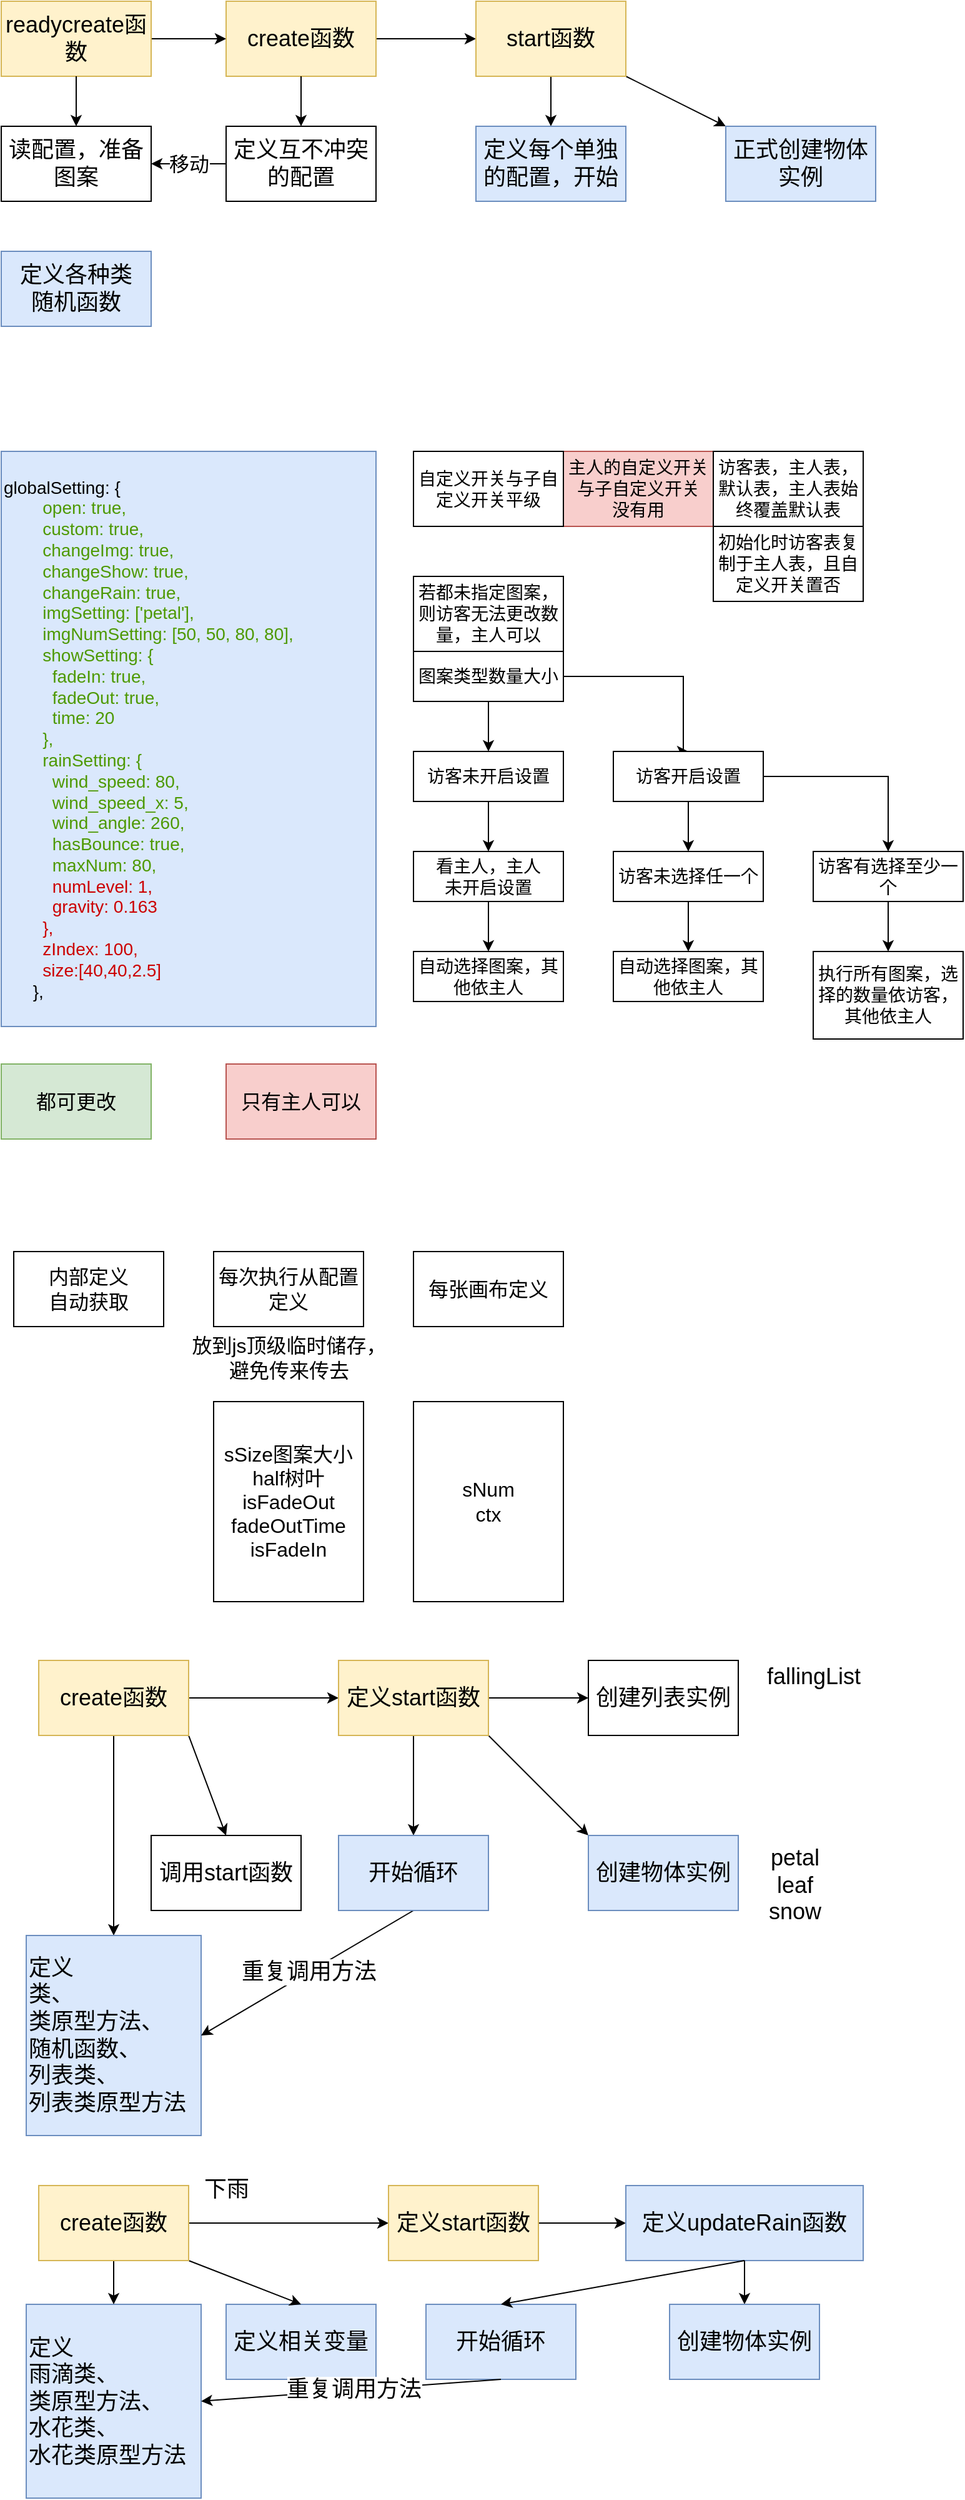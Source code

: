<mxfile version="22.1.18" type="device">
  <diagram name="第 1 页" id="Ha-VtkuZgDi8NN0ObizK">
    <mxGraphModel dx="1434" dy="835" grid="1" gridSize="10" guides="1" tooltips="1" connect="1" arrows="1" fold="1" page="1" pageScale="1" pageWidth="827" pageHeight="1169" math="0" shadow="0">
      <root>
        <mxCell id="0" />
        <mxCell id="1" parent="0" />
        <mxCell id="-v43fWclOVA6Y4llHxQn-8" style="edgeStyle=orthogonalEdgeStyle;rounded=0;orthogonalLoop=1;jettySize=auto;html=1;exitX=1;exitY=0.5;exitDx=0;exitDy=0;entryX=0;entryY=0.5;entryDx=0;entryDy=0;fontFamily=Helvetica;fontSize=18;fontColor=default;" parent="1" source="-v43fWclOVA6Y4llHxQn-1" target="-v43fWclOVA6Y4llHxQn-5" edge="1">
          <mxGeometry relative="1" as="geometry" />
        </mxCell>
        <mxCell id="-v43fWclOVA6Y4llHxQn-1" value="create函数" style="whiteSpace=wrap;html=1;fontSize=18;fillColor=#fff2cc;strokeColor=#d6b656;" parent="1" vertex="1">
          <mxGeometry x="200" y="40" width="120" height="60" as="geometry" />
        </mxCell>
        <mxCell id="-v43fWclOVA6Y4llHxQn-4" value="定义各种类&lt;br&gt;随机函数" style="whiteSpace=wrap;html=1;strokeColor=#6c8ebf;fontFamily=Helvetica;fontSize=18;fillColor=#dae8fc;align=center;" parent="1" vertex="1">
          <mxGeometry x="20" y="240" width="120" height="60" as="geometry" />
        </mxCell>
        <mxCell id="-v43fWclOVA6Y4llHxQn-12" style="rounded=0;orthogonalLoop=1;jettySize=auto;html=1;exitX=1;exitY=1;exitDx=0;exitDy=0;entryX=0;entryY=0;entryDx=0;entryDy=0;fontFamily=Helvetica;fontSize=18;fontColor=default;" parent="1" source="-v43fWclOVA6Y4llHxQn-5" target="-v43fWclOVA6Y4llHxQn-7" edge="1">
          <mxGeometry relative="1" as="geometry" />
        </mxCell>
        <mxCell id="-v43fWclOVA6Y4llHxQn-15" style="edgeStyle=orthogonalEdgeStyle;rounded=0;orthogonalLoop=1;jettySize=auto;html=1;exitX=0.5;exitY=1;exitDx=0;exitDy=0;entryX=0.5;entryY=0;entryDx=0;entryDy=0;fontFamily=Helvetica;fontSize=18;fontColor=default;" parent="1" source="-v43fWclOVA6Y4llHxQn-5" target="-v43fWclOVA6Y4llHxQn-14" edge="1">
          <mxGeometry relative="1" as="geometry" />
        </mxCell>
        <mxCell id="-v43fWclOVA6Y4llHxQn-5" value="start函数" style="whiteSpace=wrap;html=1;strokeColor=#d6b656;fontFamily=Helvetica;fontSize=18;fillColor=#fff2cc;" parent="1" vertex="1">
          <mxGeometry x="400" y="40" width="120" height="60" as="geometry" />
        </mxCell>
        <mxCell id="-v43fWclOVA6Y4llHxQn-7" value="正式创建物体实例" style="whiteSpace=wrap;html=1;strokeColor=#6c8ebf;fontFamily=Helvetica;fontSize=18;fillColor=#dae8fc;" parent="1" vertex="1">
          <mxGeometry x="600" y="140" width="120" height="60" as="geometry" />
        </mxCell>
        <mxCell id="-v43fWclOVA6Y4llHxQn-14" value="定义每个单独的配置，开始" style="whiteSpace=wrap;html=1;strokeColor=#6c8ebf;fontFamily=Helvetica;fontSize=18;fillColor=#dae8fc;" parent="1" vertex="1">
          <mxGeometry x="400" y="140" width="120" height="60" as="geometry" />
        </mxCell>
        <mxCell id="-v43fWclOVA6Y4llHxQn-21" value="定义&lt;br&gt;雨滴类、&lt;br&gt;类原型方法、&lt;br&gt;水花类、&lt;br&gt;水花类原型方法" style="whiteSpace=wrap;html=1;strokeColor=#6c8ebf;fontFamily=Helvetica;fontSize=18;fillColor=#dae8fc;align=left;" parent="1" vertex="1">
          <mxGeometry x="40" y="1882" width="140" height="155" as="geometry" />
        </mxCell>
        <mxCell id="-v43fWclOVA6Y4llHxQn-22" value="定义相关变量" style="whiteSpace=wrap;html=1;strokeColor=#6c8ebf;fontFamily=Helvetica;fontSize=18;fillColor=#dae8fc;" parent="1" vertex="1">
          <mxGeometry x="200" y="1882" width="120" height="60" as="geometry" />
        </mxCell>
        <mxCell id="-v43fWclOVA6Y4llHxQn-23" style="edgeStyle=orthogonalEdgeStyle;rounded=0;orthogonalLoop=1;jettySize=auto;html=1;exitX=1;exitY=0.5;exitDx=0;exitDy=0;entryX=0;entryY=0.5;entryDx=0;entryDy=0;fontFamily=Helvetica;fontSize=18;fontColor=default;" parent="1" source="-v43fWclOVA6Y4llHxQn-24" target="-v43fWclOVA6Y4llHxQn-25" edge="1">
          <mxGeometry relative="1" as="geometry" />
        </mxCell>
        <mxCell id="-v43fWclOVA6Y4llHxQn-26" style="edgeStyle=orthogonalEdgeStyle;rounded=0;orthogonalLoop=1;jettySize=auto;html=1;exitX=0.5;exitY=1;exitDx=0;exitDy=0;entryX=0.5;entryY=0;entryDx=0;entryDy=0;fontFamily=Helvetica;fontSize=18;fontColor=default;" parent="1" source="-v43fWclOVA6Y4llHxQn-24" target="-v43fWclOVA6Y4llHxQn-21" edge="1">
          <mxGeometry relative="1" as="geometry" />
        </mxCell>
        <mxCell id="-v43fWclOVA6Y4llHxQn-27" style="rounded=0;orthogonalLoop=1;jettySize=auto;html=1;exitX=1;exitY=1;exitDx=0;exitDy=0;entryX=0.5;entryY=0;entryDx=0;entryDy=0;fontFamily=Helvetica;fontSize=18;fontColor=default;" parent="1" source="-v43fWclOVA6Y4llHxQn-24" target="-v43fWclOVA6Y4llHxQn-22" edge="1">
          <mxGeometry relative="1" as="geometry" />
        </mxCell>
        <mxCell id="-v43fWclOVA6Y4llHxQn-24" value="create函数" style="whiteSpace=wrap;html=1;fontSize=18;fillColor=#fff2cc;strokeColor=#d6b656;" parent="1" vertex="1">
          <mxGeometry x="50" y="1787" width="120" height="60" as="geometry" />
        </mxCell>
        <mxCell id="-v43fWclOVA6Y4llHxQn-29" style="edgeStyle=orthogonalEdgeStyle;rounded=0;orthogonalLoop=1;jettySize=auto;html=1;entryX=0;entryY=0.5;entryDx=0;entryDy=0;fontFamily=Helvetica;fontSize=18;fontColor=default;" parent="1" source="-v43fWclOVA6Y4llHxQn-25" target="-v43fWclOVA6Y4llHxQn-28" edge="1">
          <mxGeometry relative="1" as="geometry" />
        </mxCell>
        <mxCell id="-v43fWclOVA6Y4llHxQn-25" value="定义start函数" style="whiteSpace=wrap;html=1;strokeColor=#d6b656;fontFamily=Helvetica;fontSize=18;fillColor=#fff2cc;" parent="1" vertex="1">
          <mxGeometry x="330" y="1787" width="120" height="60" as="geometry" />
        </mxCell>
        <mxCell id="-v43fWclOVA6Y4llHxQn-28" value="定义updateRain函数" style="whiteSpace=wrap;html=1;strokeColor=#6c8ebf;fontFamily=Helvetica;fontSize=18;fillColor=#dae8fc;" parent="1" vertex="1">
          <mxGeometry x="520" y="1787" width="190" height="60" as="geometry" />
        </mxCell>
        <mxCell id="-v43fWclOVA6Y4llHxQn-30" value="开始循环" style="whiteSpace=wrap;html=1;strokeColor=#6c8ebf;fontFamily=Helvetica;fontSize=18;fillColor=#dae8fc;" parent="1" vertex="1">
          <mxGeometry x="360" y="1882" width="120" height="60" as="geometry" />
        </mxCell>
        <mxCell id="-v43fWclOVA6Y4llHxQn-32" style="rounded=0;orthogonalLoop=1;jettySize=auto;html=1;exitX=0.5;exitY=1;exitDx=0;exitDy=0;entryX=0.5;entryY=0;entryDx=0;entryDy=0;fontFamily=Helvetica;fontSize=18;fontColor=default;" parent="1" source="-v43fWclOVA6Y4llHxQn-28" target="-v43fWclOVA6Y4llHxQn-30" edge="1">
          <mxGeometry relative="1" as="geometry">
            <mxPoint x="580" y="1882" as="sourcePoint" />
            <mxPoint x="670" y="1917" as="targetPoint" />
          </mxGeometry>
        </mxCell>
        <mxCell id="-v43fWclOVA6Y4llHxQn-34" style="rounded=0;orthogonalLoop=1;jettySize=auto;html=1;exitX=0.5;exitY=1;exitDx=0;exitDy=0;entryX=1;entryY=0.5;entryDx=0;entryDy=0;fontFamily=Helvetica;fontSize=18;fontColor=default;" parent="1" source="-v43fWclOVA6Y4llHxQn-30" target="-v43fWclOVA6Y4llHxQn-21" edge="1">
          <mxGeometry relative="1" as="geometry">
            <mxPoint x="420" y="1957" as="sourcePoint" />
            <mxPoint x="250" y="2082" as="targetPoint" />
          </mxGeometry>
        </mxCell>
        <mxCell id="-v43fWclOVA6Y4llHxQn-35" value="重复调用方法" style="edgeLabel;html=1;align=center;verticalAlign=middle;resizable=0;points=[];fontSize=18;fontFamily=Helvetica;fontColor=default;" parent="-v43fWclOVA6Y4llHxQn-34" vertex="1" connectable="0">
          <mxGeometry x="-0.016" y="-1" relative="1" as="geometry">
            <mxPoint as="offset" />
          </mxGeometry>
        </mxCell>
        <mxCell id="-v43fWclOVA6Y4llHxQn-36" style="rounded=0;orthogonalLoop=1;jettySize=auto;html=1;exitX=0.5;exitY=1;exitDx=0;exitDy=0;entryX=0.5;entryY=0;entryDx=0;entryDy=0;fontFamily=Helvetica;fontSize=18;fontColor=default;" parent="1" source="-v43fWclOVA6Y4llHxQn-28" target="-v43fWclOVA6Y4llHxQn-37" edge="1">
          <mxGeometry relative="1" as="geometry">
            <mxPoint x="560" y="1887" as="sourcePoint" />
          </mxGeometry>
        </mxCell>
        <mxCell id="-v43fWclOVA6Y4llHxQn-37" value="创建物体实例" style="whiteSpace=wrap;html=1;strokeColor=#6c8ebf;fontFamily=Helvetica;fontSize=18;fillColor=#dae8fc;" parent="1" vertex="1">
          <mxGeometry x="555" y="1882" width="120" height="60" as="geometry" />
        </mxCell>
        <mxCell id="-v43fWclOVA6Y4llHxQn-38" value="下雨" style="text;html=1;align=center;verticalAlign=middle;resizable=0;points=[];autosize=1;strokeColor=none;fillColor=none;fontSize=18;fontFamily=Helvetica;fontColor=default;" parent="1" vertex="1">
          <mxGeometry x="170" y="1770" width="60" height="40" as="geometry" />
        </mxCell>
        <mxCell id="6_2D1eftYS68OU7fFk1C-2" value="&lt;div style=&quot;font-size: 14px;&quot;&gt;&lt;font style=&quot;font-size: 14px;&quot;&gt;globalSetting: {&lt;/font&gt;&lt;/div&gt;&lt;div style=&quot;font-size: 14px;&quot;&gt;&lt;font style=&quot;font-size: 14px;&quot;&gt;&amp;nbsp; &amp;nbsp; &amp;nbsp; &amp;nbsp;&amp;nbsp;&lt;font color=&quot;#4d9900&quot;&gt;open: true,&lt;/font&gt;&lt;/font&gt;&lt;/div&gt;&lt;div style=&quot;font-size: 14px;&quot;&gt;&lt;font color=&quot;#4d9900&quot; style=&quot;font-size: 14px;&quot;&gt;&amp;nbsp; &amp;nbsp; &amp;nbsp; &amp;nbsp; custom: true,&lt;/font&gt;&lt;/div&gt;&lt;div style=&quot;font-size: 14px;&quot;&gt;&lt;font color=&quot;#4d9900&quot; style=&quot;font-size: 14px;&quot;&gt;&amp;nbsp; &amp;nbsp; &amp;nbsp; &amp;nbsp; changeImg: true,&lt;/font&gt;&lt;/div&gt;&lt;div style=&quot;font-size: 14px;&quot;&gt;&lt;font color=&quot;#4d9900&quot; style=&quot;font-size: 14px;&quot;&gt;&amp;nbsp; &amp;nbsp; &amp;nbsp; &amp;nbsp; changeShow: true,&lt;/font&gt;&lt;/div&gt;&lt;div style=&quot;font-size: 14px;&quot;&gt;&lt;font color=&quot;#4d9900&quot; style=&quot;font-size: 14px;&quot;&gt;&amp;nbsp; &amp;nbsp; &amp;nbsp; &amp;nbsp; changeRain: true,&lt;/font&gt;&lt;/div&gt;&lt;div style=&quot;font-size: 14px;&quot;&gt;&lt;font color=&quot;#4d9900&quot; style=&quot;font-size: 14px;&quot;&gt;&amp;nbsp; &amp;nbsp; &amp;nbsp; &amp;nbsp; imgSetting: [&#39;petal&#39;],&lt;/font&gt;&lt;/div&gt;&lt;div style=&quot;font-size: 14px;&quot;&gt;&lt;font color=&quot;#4d9900&quot; style=&quot;font-size: 14px;&quot;&gt;&amp;nbsp; &amp;nbsp; &amp;nbsp; &amp;nbsp; imgNumSetting: [50, 50, 80, 80],&lt;/font&gt;&lt;/div&gt;&lt;div style=&quot;font-size: 14px;&quot;&gt;&lt;font color=&quot;#4d9900&quot; style=&quot;font-size: 14px;&quot;&gt;&amp;nbsp; &amp;nbsp; &amp;nbsp; &amp;nbsp; showSetting: {&lt;/font&gt;&lt;/div&gt;&lt;div style=&quot;font-size: 14px;&quot;&gt;&lt;font color=&quot;#4d9900&quot; style=&quot;font-size: 14px;&quot;&gt;&amp;nbsp; &amp;nbsp; &amp;nbsp; &amp;nbsp; &amp;nbsp; fadeIn: true,&lt;/font&gt;&lt;/div&gt;&lt;div style=&quot;font-size: 14px;&quot;&gt;&lt;font color=&quot;#4d9900&quot; style=&quot;font-size: 14px;&quot;&gt;&amp;nbsp; &amp;nbsp; &amp;nbsp; &amp;nbsp; &amp;nbsp; fadeOut: true,&lt;/font&gt;&lt;/div&gt;&lt;div style=&quot;font-size: 14px;&quot;&gt;&lt;font color=&quot;#4d9900&quot; style=&quot;font-size: 14px;&quot;&gt;&amp;nbsp; &amp;nbsp; &amp;nbsp; &amp;nbsp; &amp;nbsp; time: 20&lt;/font&gt;&lt;/div&gt;&lt;div style=&quot;font-size: 14px;&quot;&gt;&lt;font color=&quot;#4d9900&quot; style=&quot;font-size: 14px;&quot;&gt;&amp;nbsp; &amp;nbsp; &amp;nbsp; &amp;nbsp; },&lt;/font&gt;&lt;/div&gt;&lt;div style=&quot;font-size: 14px;&quot;&gt;&lt;font color=&quot;#4d9900&quot; style=&quot;font-size: 14px;&quot;&gt;&amp;nbsp; &amp;nbsp; &amp;nbsp; &amp;nbsp; rainSetting: {&lt;/font&gt;&lt;/div&gt;&lt;div style=&quot;font-size: 14px;&quot;&gt;&lt;font color=&quot;#4d9900&quot; style=&quot;font-size: 14px;&quot;&gt;&amp;nbsp; &amp;nbsp; &amp;nbsp; &amp;nbsp; &amp;nbsp; wind_speed: 80,&lt;/font&gt;&lt;/div&gt;&lt;div style=&quot;font-size: 14px;&quot;&gt;&lt;font color=&quot;#4d9900&quot; style=&quot;font-size: 14px;&quot;&gt;&amp;nbsp; &amp;nbsp; &amp;nbsp; &amp;nbsp; &amp;nbsp; wind_speed_x: 5,&lt;/font&gt;&lt;/div&gt;&lt;div style=&quot;font-size: 14px;&quot;&gt;&lt;font color=&quot;#4d9900&quot; style=&quot;font-size: 14px;&quot;&gt;&amp;nbsp; &amp;nbsp; &amp;nbsp; &amp;nbsp; &amp;nbsp; wind_angle: 260,&lt;/font&gt;&lt;/div&gt;&lt;div style=&quot;font-size: 14px;&quot;&gt;&lt;font color=&quot;#4d9900&quot; style=&quot;font-size: 14px;&quot;&gt;&amp;nbsp; &amp;nbsp; &amp;nbsp; &amp;nbsp; &amp;nbsp; hasBounce: true,&lt;/font&gt;&lt;/div&gt;&lt;div style=&quot;font-size: 14px;&quot;&gt;&lt;font color=&quot;#4d9900&quot; style=&quot;font-size: 14px;&quot;&gt;&amp;nbsp; &amp;nbsp; &amp;nbsp; &amp;nbsp; &amp;nbsp; maxNum: 80,&lt;/font&gt;&lt;/div&gt;&lt;div style=&quot;font-size: 14px;&quot;&gt;&lt;font style=&quot;font-size: 14px;&quot;&gt;&amp;nbsp; &amp;nbsp; &amp;nbsp; &amp;nbsp; &amp;nbsp; &lt;font color=&quot;#cc0000&quot;&gt;numLevel: 1,&lt;/font&gt;&lt;/font&gt;&lt;/div&gt;&lt;div style=&quot;font-size: 14px;&quot;&gt;&lt;font color=&quot;#cc0000&quot; style=&quot;font-size: 14px;&quot;&gt;&amp;nbsp; &amp;nbsp; &amp;nbsp; &amp;nbsp; &amp;nbsp; gravity: 0.163&lt;/font&gt;&lt;/div&gt;&lt;div style=&quot;font-size: 14px;&quot;&gt;&lt;font color=&quot;#cc0000&quot; style=&quot;font-size: 14px;&quot;&gt;&amp;nbsp; &amp;nbsp; &amp;nbsp; &amp;nbsp; },&lt;/font&gt;&lt;/div&gt;&lt;div style=&quot;font-size: 14px;&quot;&gt;&lt;font color=&quot;#cc0000&quot; style=&quot;font-size: 14px;&quot;&gt;&amp;nbsp; &amp;nbsp; &amp;nbsp; &amp;nbsp; zIndex: 100,&lt;/font&gt;&lt;/div&gt;&lt;div style=&quot;font-size: 14px;&quot;&gt;&lt;font color=&quot;#cc0000&quot; style=&quot;font-size: 14px;&quot;&gt;&amp;nbsp; &amp;nbsp; &amp;nbsp; &amp;nbsp; size:[40,40,2.5]&lt;/font&gt;&lt;/div&gt;&lt;div style=&quot;font-size: 14px;&quot;&gt;&lt;font style=&quot;font-size: 14px;&quot;&gt;&amp;nbsp; &amp;nbsp; &amp;nbsp; },&lt;/font&gt;&lt;/div&gt;" style="whiteSpace=wrap;html=1;strokeColor=#6c8ebf;fontFamily=Helvetica;fontSize=14;fillColor=#dae8fc;align=left;" parent="1" vertex="1">
          <mxGeometry x="20" y="400" width="300" height="460" as="geometry" />
        </mxCell>
        <mxCell id="6_2D1eftYS68OU7fFk1C-5" value="" style="edgeStyle=orthogonalEdgeStyle;rounded=0;orthogonalLoop=1;jettySize=auto;html=1;fontSize=14;" parent="1" source="6_2D1eftYS68OU7fFk1C-3" target="6_2D1eftYS68OU7fFk1C-4" edge="1">
          <mxGeometry relative="1" as="geometry" />
        </mxCell>
        <mxCell id="6_2D1eftYS68OU7fFk1C-3" value="图案类型数量大小" style="whiteSpace=wrap;html=1;strokeColor=default;fontFamily=Helvetica;fontSize=14;fontColor=default;fillColor=default;" parent="1" vertex="1">
          <mxGeometry x="350" y="560" width="120" height="40" as="geometry" />
        </mxCell>
        <mxCell id="6_2D1eftYS68OU7fFk1C-7" value="" style="edgeStyle=orthogonalEdgeStyle;rounded=0;orthogonalLoop=1;jettySize=auto;html=1;fontSize=14;" parent="1" source="6_2D1eftYS68OU7fFk1C-4" target="6_2D1eftYS68OU7fFk1C-6" edge="1">
          <mxGeometry relative="1" as="geometry" />
        </mxCell>
        <mxCell id="6_2D1eftYS68OU7fFk1C-4" value="访客未开启设置" style="whiteSpace=wrap;html=1;strokeColor=default;fontFamily=Helvetica;fontSize=14;fontColor=default;fillColor=default;imageWidth=24;" parent="1" vertex="1">
          <mxGeometry x="350" y="640" width="120" height="40" as="geometry" />
        </mxCell>
        <mxCell id="6_2D1eftYS68OU7fFk1C-9" value="" style="edgeStyle=orthogonalEdgeStyle;rounded=0;orthogonalLoop=1;jettySize=auto;html=1;fontSize=14;" parent="1" source="6_2D1eftYS68OU7fFk1C-6" target="6_2D1eftYS68OU7fFk1C-8" edge="1">
          <mxGeometry relative="1" as="geometry" />
        </mxCell>
        <mxCell id="6_2D1eftYS68OU7fFk1C-6" value="看主人，主人&lt;br&gt;未开启设置" style="whiteSpace=wrap;html=1;strokeColor=default;fontFamily=Helvetica;fontSize=14;fontColor=default;fillColor=default;" parent="1" vertex="1">
          <mxGeometry x="350" y="720" width="120" height="40" as="geometry" />
        </mxCell>
        <mxCell id="6_2D1eftYS68OU7fFk1C-8" value="自动选择图案，其他依主人" style="whiteSpace=wrap;html=1;strokeColor=default;fontFamily=Helvetica;fontSize=14;fontColor=default;fillColor=default;" parent="1" vertex="1">
          <mxGeometry x="350" y="800" width="120" height="40" as="geometry" />
        </mxCell>
        <mxCell id="6_2D1eftYS68OU7fFk1C-10" value="" style="edgeStyle=orthogonalEdgeStyle;rounded=0;orthogonalLoop=1;jettySize=auto;html=1;fontSize=14;exitX=1;exitY=0.5;exitDx=0;exitDy=0;entryX=0.5;entryY=0;entryDx=0;entryDy=0;" parent="1" source="6_2D1eftYS68OU7fFk1C-3" target="6_2D1eftYS68OU7fFk1C-17" edge="1">
          <mxGeometry relative="1" as="geometry">
            <mxPoint x="540" y="590" as="sourcePoint" />
            <mxPoint x="565" y="665" as="targetPoint" />
            <Array as="points">
              <mxPoint x="566" y="580" />
            </Array>
          </mxGeometry>
        </mxCell>
        <mxCell id="6_2D1eftYS68OU7fFk1C-16" value="" style="edgeStyle=orthogonalEdgeStyle;rounded=0;orthogonalLoop=1;jettySize=auto;html=1;fontSize=14;" parent="1" source="6_2D1eftYS68OU7fFk1C-17" target="6_2D1eftYS68OU7fFk1C-19" edge="1">
          <mxGeometry relative="1" as="geometry" />
        </mxCell>
        <mxCell id="6_2D1eftYS68OU7fFk1C-17" value="访客开启设置" style="whiteSpace=wrap;html=1;strokeColor=default;fontFamily=Helvetica;fontSize=14;fontColor=default;fillColor=default;imageWidth=24;" parent="1" vertex="1">
          <mxGeometry x="510" y="640" width="120" height="40" as="geometry" />
        </mxCell>
        <mxCell id="6_2D1eftYS68OU7fFk1C-18" value="" style="edgeStyle=orthogonalEdgeStyle;rounded=0;orthogonalLoop=1;jettySize=auto;html=1;fontSize=14;" parent="1" source="6_2D1eftYS68OU7fFk1C-19" target="6_2D1eftYS68OU7fFk1C-20" edge="1">
          <mxGeometry relative="1" as="geometry" />
        </mxCell>
        <mxCell id="6_2D1eftYS68OU7fFk1C-19" value="访客未选择任一个" style="whiteSpace=wrap;html=1;strokeColor=default;fontFamily=Helvetica;fontSize=14;fontColor=default;fillColor=default;" parent="1" vertex="1">
          <mxGeometry x="510" y="720" width="120" height="40" as="geometry" />
        </mxCell>
        <mxCell id="6_2D1eftYS68OU7fFk1C-20" value="自动选择图案，其他依主人" style="whiteSpace=wrap;html=1;strokeColor=default;fontFamily=Helvetica;fontSize=14;fontColor=default;fillColor=default;" parent="1" vertex="1">
          <mxGeometry x="510" y="800" width="120" height="40" as="geometry" />
        </mxCell>
        <mxCell id="6_2D1eftYS68OU7fFk1C-21" value="若都未指定图案，则访客无法更改数量，主人可以" style="whiteSpace=wrap;html=1;strokeColor=default;fontFamily=Helvetica;fontSize=14;fontColor=default;fillColor=default;imageWidth=24;" parent="1" vertex="1">
          <mxGeometry x="350" y="500" width="120" height="60" as="geometry" />
        </mxCell>
        <mxCell id="6_2D1eftYS68OU7fFk1C-22" value="" style="edgeStyle=orthogonalEdgeStyle;rounded=0;orthogonalLoop=1;jettySize=auto;html=1;fontSize=14;exitX=1;exitY=0.5;exitDx=0;exitDy=0;" parent="1" source="6_2D1eftYS68OU7fFk1C-17" target="6_2D1eftYS68OU7fFk1C-24" edge="1">
          <mxGeometry relative="1" as="geometry">
            <mxPoint x="730" y="680" as="sourcePoint" />
          </mxGeometry>
        </mxCell>
        <mxCell id="6_2D1eftYS68OU7fFk1C-23" value="" style="edgeStyle=orthogonalEdgeStyle;rounded=0;orthogonalLoop=1;jettySize=auto;html=1;fontSize=14;" parent="1" source="6_2D1eftYS68OU7fFk1C-24" target="6_2D1eftYS68OU7fFk1C-25" edge="1">
          <mxGeometry relative="1" as="geometry" />
        </mxCell>
        <mxCell id="6_2D1eftYS68OU7fFk1C-24" value="访客有选择至少一个" style="whiteSpace=wrap;html=1;strokeColor=default;fontFamily=Helvetica;fontSize=14;fontColor=default;fillColor=default;" parent="1" vertex="1">
          <mxGeometry x="670" y="720" width="120" height="40" as="geometry" />
        </mxCell>
        <mxCell id="6_2D1eftYS68OU7fFk1C-25" value="执行所有图案，选择的数量依访客，其他依主人" style="whiteSpace=wrap;html=1;strokeColor=default;fontFamily=Helvetica;fontSize=14;fontColor=default;fillColor=default;" parent="1" vertex="1">
          <mxGeometry x="670" y="800" width="120" height="70" as="geometry" />
        </mxCell>
        <mxCell id="6_2D1eftYS68OU7fFk1C-27" value="都可更改" style="whiteSpace=wrap;html=1;strokeColor=#82b366;fontFamily=Helvetica;fontSize=16;fillColor=#d5e8d4;" parent="1" vertex="1">
          <mxGeometry x="20" y="890" width="120" height="60" as="geometry" />
        </mxCell>
        <mxCell id="6_2D1eftYS68OU7fFk1C-28" value="只有主人可以" style="whiteSpace=wrap;html=1;strokeColor=#b85450;fontFamily=Helvetica;fontSize=16;fillColor=#f8cecc;" parent="1" vertex="1">
          <mxGeometry x="200" y="890" width="120" height="60" as="geometry" />
        </mxCell>
        <mxCell id="6_2D1eftYS68OU7fFk1C-29" value="主人的自定义开关与子自定义开关&lt;br&gt;没有用" style="whiteSpace=wrap;html=1;strokeColor=#b85450;fontFamily=Helvetica;fontSize=14;fillColor=#f8cecc;imageWidth=24;" parent="1" vertex="1">
          <mxGeometry x="470" y="400" width="120" height="60" as="geometry" />
        </mxCell>
        <mxCell id="6_2D1eftYS68OU7fFk1C-30" value="自定义开关与子自定义开关平级" style="whiteSpace=wrap;html=1;strokeColor=default;fontFamily=Helvetica;fontSize=14;fontColor=default;fillColor=default;imageWidth=24;" parent="1" vertex="1">
          <mxGeometry x="350" y="400" width="120" height="60" as="geometry" />
        </mxCell>
        <mxCell id="6_2D1eftYS68OU7fFk1C-31" value="访客表，主人表，默认表，主人表始终覆盖默认表" style="whiteSpace=wrap;html=1;strokeColor=default;fontFamily=Helvetica;fontSize=14;fontColor=default;fillColor=default;imageWidth=24;" parent="1" vertex="1">
          <mxGeometry x="590" y="400" width="120" height="60" as="geometry" />
        </mxCell>
        <mxCell id="6_2D1eftYS68OU7fFk1C-32" value="初始化时访客表复制于主人表，且自定义开关置否" style="whiteSpace=wrap;html=1;strokeColor=default;fontFamily=Helvetica;fontSize=14;fontColor=default;fillColor=default;imageWidth=24;" parent="1" vertex="1">
          <mxGeometry x="590" y="460" width="120" height="60" as="geometry" />
        </mxCell>
        <mxCell id="3HImnWx5osLtJgV9mMrR-1" value="内部定义&lt;br&gt;自动获取" style="whiteSpace=wrap;html=1;fontSize=16;" vertex="1" parent="1">
          <mxGeometry x="30" y="1040" width="120" height="60" as="geometry" />
        </mxCell>
        <mxCell id="3HImnWx5osLtJgV9mMrR-2" value="每次执行从配置定义" style="whiteSpace=wrap;html=1;fontSize=16;" vertex="1" parent="1">
          <mxGeometry x="190" y="1040" width="120" height="60" as="geometry" />
        </mxCell>
        <mxCell id="3HImnWx5osLtJgV9mMrR-3" value="每张画布定义" style="whiteSpace=wrap;html=1;fontSize=16;" vertex="1" parent="1">
          <mxGeometry x="350" y="1040" width="120" height="60" as="geometry" />
        </mxCell>
        <mxCell id="3HImnWx5osLtJgV9mMrR-4" value="sSize图案大小&lt;br&gt;half树叶&lt;br&gt;isFadeOut fadeOutTime isFadeIn" style="whiteSpace=wrap;html=1;strokeColor=default;align=center;verticalAlign=middle;fontFamily=Helvetica;fontSize=16;fontColor=default;fillColor=default;" vertex="1" parent="1">
          <mxGeometry x="190" y="1160" width="120" height="160" as="geometry" />
        </mxCell>
        <mxCell id="3HImnWx5osLtJgV9mMrR-5" value="放到js顶级临时储存，&lt;br&gt;避免传来传去" style="text;html=1;align=center;verticalAlign=middle;resizable=0;points=[];autosize=1;strokeColor=none;fillColor=none;fontSize=16;fontFamily=Helvetica;fontColor=default;" vertex="1" parent="1">
          <mxGeometry x="160" y="1100" width="180" height="50" as="geometry" />
        </mxCell>
        <mxCell id="3HImnWx5osLtJgV9mMrR-6" value="sNum&lt;br&gt;ctx&lt;br&gt;" style="whiteSpace=wrap;html=1;strokeColor=default;align=center;verticalAlign=middle;fontFamily=Helvetica;fontSize=16;fontColor=default;fillColor=default;" vertex="1" parent="1">
          <mxGeometry x="350" y="1160" width="120" height="160" as="geometry" />
        </mxCell>
        <mxCell id="3HImnWx5osLtJgV9mMrR-7" style="edgeStyle=orthogonalEdgeStyle;rounded=0;orthogonalLoop=1;jettySize=auto;html=1;exitX=1;exitY=0.5;exitDx=0;exitDy=0;entryX=0;entryY=0.5;entryDx=0;entryDy=0;fontFamily=Helvetica;fontSize=18;fontColor=default;" edge="1" source="3HImnWx5osLtJgV9mMrR-10" target="3HImnWx5osLtJgV9mMrR-16" parent="1">
          <mxGeometry relative="1" as="geometry" />
        </mxCell>
        <mxCell id="3HImnWx5osLtJgV9mMrR-8" style="edgeStyle=orthogonalEdgeStyle;rounded=0;orthogonalLoop=1;jettySize=auto;html=1;exitX=0.5;exitY=1;exitDx=0;exitDy=0;entryX=0.5;entryY=0;entryDx=0;entryDy=0;fontFamily=Helvetica;fontSize=18;fontColor=default;" edge="1" source="3HImnWx5osLtJgV9mMrR-10" target="3HImnWx5osLtJgV9mMrR-12" parent="1">
          <mxGeometry relative="1" as="geometry" />
        </mxCell>
        <mxCell id="3HImnWx5osLtJgV9mMrR-9" style="rounded=0;orthogonalLoop=1;jettySize=auto;html=1;exitX=1;exitY=1;exitDx=0;exitDy=0;entryX=0.5;entryY=0;entryDx=0;entryDy=0;fontFamily=Helvetica;fontSize=18;fontColor=default;" edge="1" source="3HImnWx5osLtJgV9mMrR-10" target="3HImnWx5osLtJgV9mMrR-11" parent="1">
          <mxGeometry relative="1" as="geometry" />
        </mxCell>
        <mxCell id="3HImnWx5osLtJgV9mMrR-10" value="create函数" style="whiteSpace=wrap;html=1;fontSize=18;fillColor=#fff2cc;strokeColor=#d6b656;" vertex="1" parent="1">
          <mxGeometry x="50" y="1367" width="120" height="60" as="geometry" />
        </mxCell>
        <mxCell id="3HImnWx5osLtJgV9mMrR-11" value="调用start函数" style="whiteSpace=wrap;html=1;strokeColor=default;fontFamily=Helvetica;fontSize=18;fontColor=default;fillColor=default;" vertex="1" parent="1">
          <mxGeometry x="140" y="1507" width="120" height="60" as="geometry" />
        </mxCell>
        <mxCell id="3HImnWx5osLtJgV9mMrR-12" value="定义&lt;br&gt;类、&lt;br&gt;类原型方法、&lt;br&gt;随机函数、&lt;br&gt;列表类、&lt;br&gt;列表类原型方法" style="whiteSpace=wrap;html=1;strokeColor=#6c8ebf;fontFamily=Helvetica;fontSize=18;fillColor=#dae8fc;align=left;" vertex="1" parent="1">
          <mxGeometry x="40" y="1587" width="140" height="160" as="geometry" />
        </mxCell>
        <mxCell id="3HImnWx5osLtJgV9mMrR-13" style="edgeStyle=orthogonalEdgeStyle;rounded=0;orthogonalLoop=1;jettySize=auto;html=1;exitX=1;exitY=0.5;exitDx=0;exitDy=0;entryX=0;entryY=0.5;entryDx=0;entryDy=0;fontFamily=Helvetica;fontSize=18;fontColor=default;" edge="1" source="3HImnWx5osLtJgV9mMrR-16" target="3HImnWx5osLtJgV9mMrR-17" parent="1">
          <mxGeometry relative="1" as="geometry" />
        </mxCell>
        <mxCell id="3HImnWx5osLtJgV9mMrR-14" style="rounded=0;orthogonalLoop=1;jettySize=auto;html=1;exitX=1;exitY=1;exitDx=0;exitDy=0;entryX=0;entryY=0;entryDx=0;entryDy=0;fontFamily=Helvetica;fontSize=18;fontColor=default;" edge="1" source="3HImnWx5osLtJgV9mMrR-16" target="3HImnWx5osLtJgV9mMrR-18" parent="1">
          <mxGeometry relative="1" as="geometry" />
        </mxCell>
        <mxCell id="3HImnWx5osLtJgV9mMrR-15" style="edgeStyle=orthogonalEdgeStyle;rounded=0;orthogonalLoop=1;jettySize=auto;html=1;exitX=0.5;exitY=1;exitDx=0;exitDy=0;entryX=0.5;entryY=0;entryDx=0;entryDy=0;fontFamily=Helvetica;fontSize=18;fontColor=default;" edge="1" source="3HImnWx5osLtJgV9mMrR-16" target="3HImnWx5osLtJgV9mMrR-22" parent="1">
          <mxGeometry relative="1" as="geometry" />
        </mxCell>
        <mxCell id="3HImnWx5osLtJgV9mMrR-16" value="定义start函数" style="whiteSpace=wrap;html=1;strokeColor=#d6b656;fontFamily=Helvetica;fontSize=18;fillColor=#fff2cc;" vertex="1" parent="1">
          <mxGeometry x="290" y="1367" width="120" height="60" as="geometry" />
        </mxCell>
        <mxCell id="3HImnWx5osLtJgV9mMrR-17" value="创建列表实例" style="whiteSpace=wrap;html=1;strokeColor=default;fontFamily=Helvetica;fontSize=18;fontColor=default;fillColor=default;" vertex="1" parent="1">
          <mxGeometry x="490" y="1367" width="120" height="60" as="geometry" />
        </mxCell>
        <mxCell id="3HImnWx5osLtJgV9mMrR-18" value="创建物体实例" style="whiteSpace=wrap;html=1;strokeColor=#6c8ebf;fontFamily=Helvetica;fontSize=18;fillColor=#dae8fc;" vertex="1" parent="1">
          <mxGeometry x="490" y="1507" width="120" height="60" as="geometry" />
        </mxCell>
        <mxCell id="3HImnWx5osLtJgV9mMrR-19" value="fallingList" style="text;html=1;align=center;verticalAlign=middle;resizable=0;points=[];autosize=1;strokeColor=none;fillColor=none;fontSize=18;fontFamily=Helvetica;fontColor=default;" vertex="1" parent="1">
          <mxGeometry x="620" y="1360" width="100" height="40" as="geometry" />
        </mxCell>
        <mxCell id="3HImnWx5osLtJgV9mMrR-20" style="rounded=0;orthogonalLoop=1;jettySize=auto;html=1;exitX=0.5;exitY=1;exitDx=0;exitDy=0;entryX=1;entryY=0.5;entryDx=0;entryDy=0;fontFamily=Helvetica;fontSize=18;fontColor=default;" edge="1" source="3HImnWx5osLtJgV9mMrR-22" target="3HImnWx5osLtJgV9mMrR-12" parent="1">
          <mxGeometry relative="1" as="geometry" />
        </mxCell>
        <mxCell id="3HImnWx5osLtJgV9mMrR-21" value="重复调用方法" style="edgeLabel;html=1;align=center;verticalAlign=middle;resizable=0;points=[];fontSize=18;fontFamily=Helvetica;fontColor=default;" vertex="1" connectable="0" parent="3HImnWx5osLtJgV9mMrR-20">
          <mxGeometry x="-0.016" y="-1" relative="1" as="geometry">
            <mxPoint as="offset" />
          </mxGeometry>
        </mxCell>
        <mxCell id="3HImnWx5osLtJgV9mMrR-22" value="开始循环" style="whiteSpace=wrap;html=1;strokeColor=#6c8ebf;fontFamily=Helvetica;fontSize=18;fillColor=#dae8fc;" vertex="1" parent="1">
          <mxGeometry x="290" y="1507" width="120" height="60" as="geometry" />
        </mxCell>
        <mxCell id="3HImnWx5osLtJgV9mMrR-23" value="petal&lt;br&gt;leaf&lt;br&gt;snow" style="text;html=1;align=center;verticalAlign=middle;resizable=0;points=[];autosize=1;strokeColor=none;fillColor=none;fontSize=18;fontFamily=Helvetica;fontColor=default;" vertex="1" parent="1">
          <mxGeometry x="620" y="1507" width="70" height="80" as="geometry" />
        </mxCell>
        <mxCell id="3HImnWx5osLtJgV9mMrR-27" value="" style="edgeStyle=orthogonalEdgeStyle;rounded=0;orthogonalLoop=1;jettySize=auto;html=1;fontFamily=Helvetica;fontSize=16;fontColor=default;" edge="1" parent="1" source="3HImnWx5osLtJgV9mMrR-24" target="-v43fWclOVA6Y4llHxQn-1">
          <mxGeometry relative="1" as="geometry" />
        </mxCell>
        <mxCell id="3HImnWx5osLtJgV9mMrR-24" value="readycreate函数" style="whiteSpace=wrap;html=1;fontSize=18;fillColor=#fff2cc;strokeColor=#d6b656;" vertex="1" parent="1">
          <mxGeometry x="20" y="40" width="120" height="60" as="geometry" />
        </mxCell>
        <mxCell id="3HImnWx5osLtJgV9mMrR-25" style="rounded=0;orthogonalLoop=1;jettySize=auto;html=1;exitX=0.5;exitY=1;exitDx=0;exitDy=0;entryX=0.5;entryY=0;entryDx=0;entryDy=0;fontFamily=Helvetica;fontSize=18;fontColor=default;" edge="1" target="3HImnWx5osLtJgV9mMrR-26" parent="1" source="3HImnWx5osLtJgV9mMrR-24">
          <mxGeometry relative="1" as="geometry">
            <mxPoint x="70" y="110" as="sourcePoint" />
          </mxGeometry>
        </mxCell>
        <mxCell id="3HImnWx5osLtJgV9mMrR-26" value="读配置，准备图案" style="whiteSpace=wrap;html=1;strokeColor=default;fontFamily=Helvetica;fontSize=18;fontColor=default;fillColor=default;" vertex="1" parent="1">
          <mxGeometry x="20" y="140" width="120" height="60" as="geometry" />
        </mxCell>
        <mxCell id="3HImnWx5osLtJgV9mMrR-28" style="edgeStyle=orthogonalEdgeStyle;rounded=0;orthogonalLoop=1;jettySize=auto;html=1;exitX=0.5;exitY=1;exitDx=0;exitDy=0;entryX=0.5;entryY=0;entryDx=0;entryDy=0;fontFamily=Helvetica;fontSize=18;fontColor=default;" edge="1" target="3HImnWx5osLtJgV9mMrR-29" parent="1" source="-v43fWclOVA6Y4llHxQn-1">
          <mxGeometry relative="1" as="geometry">
            <mxPoint x="180" y="190" as="sourcePoint" />
          </mxGeometry>
        </mxCell>
        <mxCell id="3HImnWx5osLtJgV9mMrR-30" value="" style="edgeStyle=orthogonalEdgeStyle;rounded=0;orthogonalLoop=1;jettySize=auto;html=1;fontFamily=Helvetica;fontSize=16;fontColor=default;" edge="1" parent="1" source="3HImnWx5osLtJgV9mMrR-29" target="3HImnWx5osLtJgV9mMrR-26">
          <mxGeometry relative="1" as="geometry" />
        </mxCell>
        <mxCell id="3HImnWx5osLtJgV9mMrR-31" value="移动" style="edgeLabel;html=1;align=center;verticalAlign=middle;resizable=0;points=[];fontSize=16;fontFamily=Helvetica;fontColor=default;" vertex="1" connectable="0" parent="3HImnWx5osLtJgV9mMrR-30">
          <mxGeometry relative="1" as="geometry">
            <mxPoint as="offset" />
          </mxGeometry>
        </mxCell>
        <mxCell id="3HImnWx5osLtJgV9mMrR-29" value="定义互不冲突的配置" style="whiteSpace=wrap;html=1;strokeColor=default;fontFamily=Helvetica;fontSize=18;fontColor=default;fillColor=default;" vertex="1" parent="1">
          <mxGeometry x="200" y="140" width="120" height="60" as="geometry" />
        </mxCell>
      </root>
    </mxGraphModel>
  </diagram>
</mxfile>
